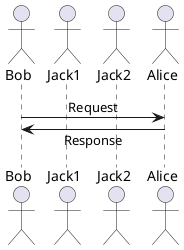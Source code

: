 'Author: Daniil Gaponenko
'Date: 09/01/2025

@startuml

skinparam SequenceMessageAlignment center
skinparam ResponseMessageBelowArrow true

actor Bob
actor Jack1
actor Jack2
actor Alice

Bob -> Alice: Request
Bob <- Alice: Response

@enduml